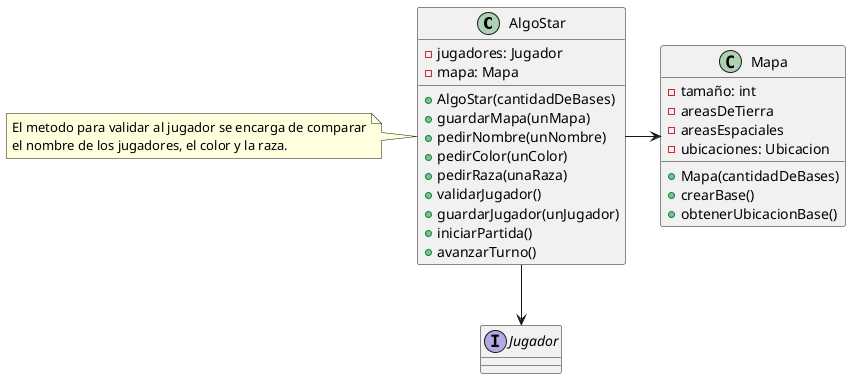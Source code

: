 @startuml

class AlgoStar{
    -jugadores: Jugador
    -mapa: Mapa
    +AlgoStar(cantidadDeBases)
    +guardarMapa(unMapa)
    +pedirNombre(unNombre)
    +pedirColor(unColor)
    +pedirRaza(unaRaza)
    +validarJugador()
    +guardarJugador(unJugador)
    +iniciarPartida()
    +avanzarTurno()
}

note left: El metodo para validar al jugador se encarga de comparar\nel nombre de los jugadores, el color y la raza.

interface Jugador

class Mapa{
    -tamaño: int
    -areasDeTierra
    -areasEspaciales
    -ubicaciones: Ubicacion
    +Mapa(cantidadDeBases)
    +crearBase()
    +obtenerUbicacionBase()
}

AlgoStar --> Jugador
AlgoStar -> Mapa

@enduml
